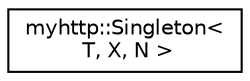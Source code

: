 digraph "Graphical Class Hierarchy"
{
 // LATEX_PDF_SIZE
  edge [fontname="Helvetica",fontsize="10",labelfontname="Helvetica",labelfontsize="10"];
  node [fontname="Helvetica",fontsize="10",shape=record];
  rankdir="LR";
  Node0 [label="myhttp::Singleton\<\l T, X, N \>",height=0.2,width=0.4,color="black", fillcolor="white", style="filled",URL="$classmyhttp_1_1Singleton.html",tooltip=" "];
}
